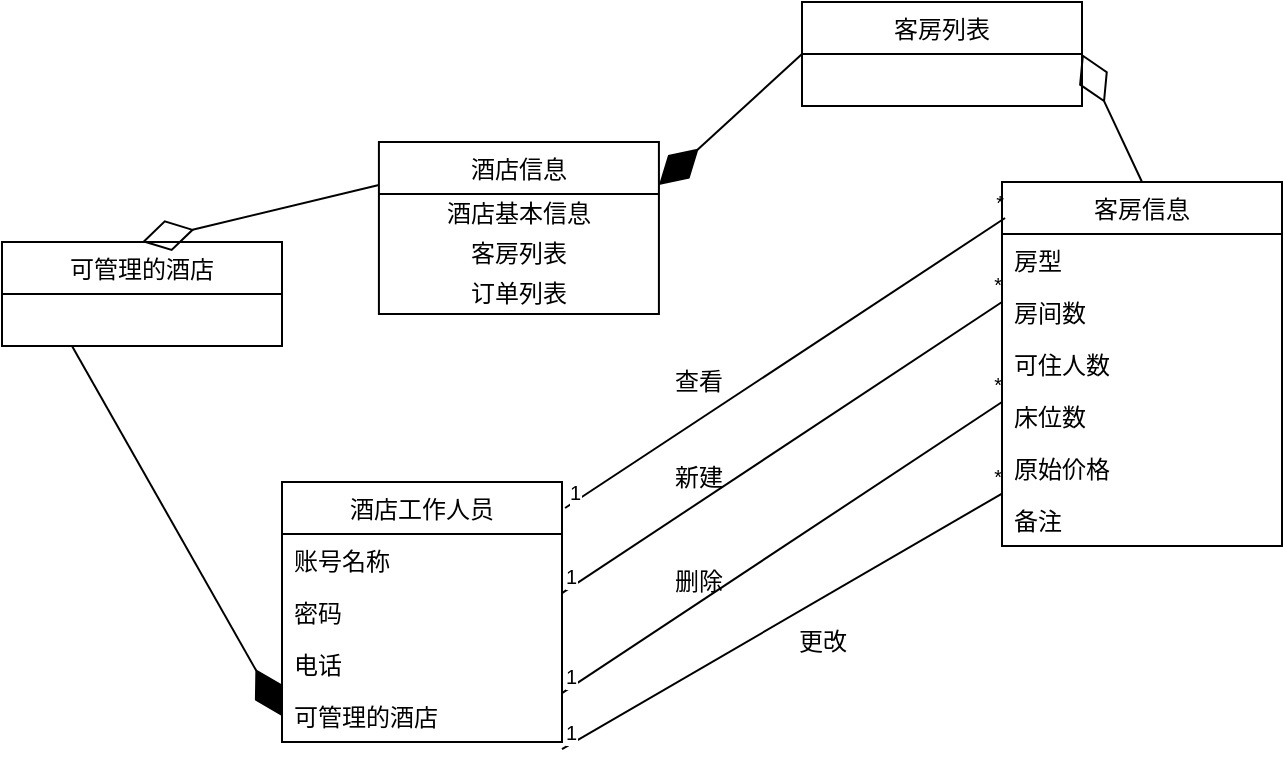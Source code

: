 <mxfile version="12.9.3" type="device"><diagram id="-fjF0_czHy0ig4_r4-5n" name="第 1 页"><mxGraphModel dx="768" dy="491" grid="1" gridSize="10" guides="1" tooltips="1" connect="1" arrows="1" fold="1" page="1" pageScale="1" pageWidth="827" pageHeight="1169" math="0" shadow="0"><root><mxCell id="0"/><mxCell id="1" parent="0"/><mxCell id="t6GV5ONM8ELmDWmFNCFk-21" value="" style="endArrow=none;html=1;entryX=0.011;entryY=0.099;entryDx=0;entryDy=0;exitX=1.011;exitY=0.1;exitDx=0;exitDy=0;exitPerimeter=0;entryPerimeter=0;" parent="1" source="t6GV5ONM8ELmDWmFNCFk-1" target="t6GV5ONM8ELmDWmFNCFk-29" edge="1"><mxGeometry relative="1" as="geometry"><mxPoint x="250" y="150" as="sourcePoint"/><mxPoint x="410" y="150" as="targetPoint"/></mxGeometry></mxCell><mxCell id="t6GV5ONM8ELmDWmFNCFk-22" value="1" style="resizable=0;html=1;align=left;verticalAlign=bottom;labelBackgroundColor=#ffffff;fontSize=10;" parent="t6GV5ONM8ELmDWmFNCFk-21" connectable="0" vertex="1"><mxGeometry x="-1" relative="1" as="geometry"/></mxCell><mxCell id="t6GV5ONM8ELmDWmFNCFk-23" value="*" style="resizable=0;html=1;align=right;verticalAlign=bottom;labelBackgroundColor=#ffffff;fontSize=10;" parent="t6GV5ONM8ELmDWmFNCFk-21" connectable="0" vertex="1"><mxGeometry x="1" relative="1" as="geometry"/></mxCell><mxCell id="t6GV5ONM8ELmDWmFNCFk-19" value="查看" style="text;html=1;align=center;verticalAlign=middle;resizable=0;points=[];autosize=1;rotation=0;" parent="1" vertex="1"><mxGeometry x="348.46" y="270" width="40" height="20" as="geometry"/></mxCell><mxCell id="t6GV5ONM8ELmDWmFNCFk-44" value="" style="endArrow=diamondThin;endFill=1;endSize=24;html=1;exitX=0.25;exitY=1;exitDx=0;exitDy=0;entryX=0;entryY=0.5;entryDx=0;entryDy=0;" parent="1" source="t6GV5ONM8ELmDWmFNCFk-13" target="t6GV5ONM8ELmDWmFNCFk-10" edge="1"><mxGeometry width="160" relative="1" as="geometry"><mxPoint x="430" y="280" as="sourcePoint"/><mxPoint x="590" y="280" as="targetPoint"/></mxGeometry></mxCell><mxCell id="t6GV5ONM8ELmDWmFNCFk-1" value="酒店工作人员" style="swimlane;fontStyle=0;childLayout=stackLayout;horizontal=1;startSize=26;fillColor=none;horizontalStack=0;resizeParent=1;resizeParentMax=0;resizeLast=0;collapsible=1;marginBottom=0;" parent="1" vertex="1"><mxGeometry x="160" y="330" width="140" height="130" as="geometry"/></mxCell><mxCell id="t6GV5ONM8ELmDWmFNCFk-2" value="账号名称" style="text;strokeColor=none;fillColor=none;align=left;verticalAlign=top;spacingLeft=4;spacingRight=4;overflow=hidden;rotatable=0;points=[[0,0.5],[1,0.5]];portConstraint=eastwest;" parent="t6GV5ONM8ELmDWmFNCFk-1" vertex="1"><mxGeometry y="26" width="140" height="26" as="geometry"/></mxCell><mxCell id="t6GV5ONM8ELmDWmFNCFk-3" value="密码" style="text;strokeColor=none;fillColor=none;align=left;verticalAlign=top;spacingLeft=4;spacingRight=4;overflow=hidden;rotatable=0;points=[[0,0.5],[1,0.5]];portConstraint=eastwest;" parent="t6GV5ONM8ELmDWmFNCFk-1" vertex="1"><mxGeometry y="52" width="140" height="26" as="geometry"/></mxCell><mxCell id="t6GV5ONM8ELmDWmFNCFk-4" value="电话" style="text;strokeColor=none;fillColor=none;align=left;verticalAlign=top;spacingLeft=4;spacingRight=4;overflow=hidden;rotatable=0;points=[[0,0.5],[1,0.5]];portConstraint=eastwest;" parent="t6GV5ONM8ELmDWmFNCFk-1" vertex="1"><mxGeometry y="78" width="140" height="26" as="geometry"/></mxCell><mxCell id="t6GV5ONM8ELmDWmFNCFk-10" value="可管理的酒店" style="text;strokeColor=none;fillColor=none;align=left;verticalAlign=top;spacingLeft=4;spacingRight=4;overflow=hidden;rotatable=0;points=[[0,0.5],[1,0.5]];portConstraint=eastwest;" parent="t6GV5ONM8ELmDWmFNCFk-1" vertex="1"><mxGeometry y="104" width="140" height="26" as="geometry"/></mxCell><mxCell id="t6GV5ONM8ELmDWmFNCFk-47" value="" style="endArrow=none;html=1;entryX=0.011;entryY=0.099;entryDx=0;entryDy=0;exitX=1.011;exitY=0.1;exitDx=0;exitDy=0;exitPerimeter=0;entryPerimeter=0;" parent="1" edge="1"><mxGeometry relative="1" as="geometry"><mxPoint x="300.0" y="385.56" as="sourcePoint"/><mxPoint x="520" y="240.004" as="targetPoint"/></mxGeometry></mxCell><mxCell id="t6GV5ONM8ELmDWmFNCFk-48" value="1" style="resizable=0;html=1;align=left;verticalAlign=bottom;labelBackgroundColor=#ffffff;fontSize=10;" parent="t6GV5ONM8ELmDWmFNCFk-47" connectable="0" vertex="1"><mxGeometry x="-1" relative="1" as="geometry"/></mxCell><mxCell id="t6GV5ONM8ELmDWmFNCFk-49" value="*" style="resizable=0;html=1;align=right;verticalAlign=bottom;labelBackgroundColor=#ffffff;fontSize=10;" parent="t6GV5ONM8ELmDWmFNCFk-47" connectable="0" vertex="1"><mxGeometry x="1" relative="1" as="geometry"/></mxCell><mxCell id="t6GV5ONM8ELmDWmFNCFk-50" value="新建" style="text;html=1;align=center;verticalAlign=middle;resizable=0;points=[];autosize=1;rotation=0;" parent="1" vertex="1"><mxGeometry x="348.46" y="318" width="40" height="20" as="geometry"/></mxCell><mxCell id="t6GV5ONM8ELmDWmFNCFk-51" value="" style="endArrow=none;html=1;entryX=0.011;entryY=0.099;entryDx=0;entryDy=0;exitX=1.011;exitY=0.1;exitDx=0;exitDy=0;exitPerimeter=0;entryPerimeter=0;" parent="1" edge="1"><mxGeometry relative="1" as="geometry"><mxPoint x="300.0" y="435.56" as="sourcePoint"/><mxPoint x="520" y="290.004" as="targetPoint"/></mxGeometry></mxCell><mxCell id="t6GV5ONM8ELmDWmFNCFk-52" value="1" style="resizable=0;html=1;align=left;verticalAlign=bottom;labelBackgroundColor=#ffffff;fontSize=10;" parent="t6GV5ONM8ELmDWmFNCFk-51" connectable="0" vertex="1"><mxGeometry x="-1" relative="1" as="geometry"/></mxCell><mxCell id="t6GV5ONM8ELmDWmFNCFk-53" value="*" style="resizable=0;html=1;align=right;verticalAlign=bottom;labelBackgroundColor=#ffffff;fontSize=10;" parent="t6GV5ONM8ELmDWmFNCFk-51" connectable="0" vertex="1"><mxGeometry x="1" relative="1" as="geometry"/></mxCell><mxCell id="t6GV5ONM8ELmDWmFNCFk-54" value="删除" style="text;html=1;align=center;verticalAlign=middle;resizable=0;points=[];autosize=1;rotation=0;" parent="1" vertex="1"><mxGeometry x="348.46" y="370" width="40" height="20" as="geometry"/></mxCell><mxCell id="t6GV5ONM8ELmDWmFNCFk-62" value="" style="endArrow=none;html=1;entryX=0;entryY=0.992;entryDx=0;entryDy=0;exitX=1.011;exitY=0.1;exitDx=0;exitDy=0;exitPerimeter=0;entryPerimeter=0;" parent="1" target="t6GV5ONM8ELmDWmFNCFk-35" edge="1"><mxGeometry relative="1" as="geometry"><mxPoint x="300" y="463.56" as="sourcePoint"/><mxPoint x="520" y="318.004" as="targetPoint"/></mxGeometry></mxCell><mxCell id="t6GV5ONM8ELmDWmFNCFk-63" value="1" style="resizable=0;html=1;align=left;verticalAlign=bottom;labelBackgroundColor=#ffffff;fontSize=10;" parent="t6GV5ONM8ELmDWmFNCFk-62" connectable="0" vertex="1"><mxGeometry x="-1" relative="1" as="geometry"/></mxCell><mxCell id="t6GV5ONM8ELmDWmFNCFk-64" value="*" style="resizable=0;html=1;align=right;verticalAlign=bottom;labelBackgroundColor=#ffffff;fontSize=10;" parent="t6GV5ONM8ELmDWmFNCFk-62" connectable="0" vertex="1"><mxGeometry x="1" relative="1" as="geometry"/></mxCell><mxCell id="t6GV5ONM8ELmDWmFNCFk-65" value="更改" style="text;html=1;align=center;verticalAlign=middle;resizable=0;points=[];autosize=1;rotation=0;" parent="1" vertex="1"><mxGeometry x="410.0" y="400" width="40" height="20" as="geometry"/></mxCell><mxCell id="t6GV5ONM8ELmDWmFNCFk-68" value="" style="endArrow=diamondThin;endFill=0;endSize=24;html=1;exitX=0.5;exitY=0;exitDx=0;exitDy=0;entryX=1;entryY=0.5;entryDx=0;entryDy=0;" parent="1" source="t6GV5ONM8ELmDWmFNCFk-29" target="t6GV5ONM8ELmDWmFNCFk-69" edge="1"><mxGeometry width="160" relative="1" as="geometry"><mxPoint x="640" y="140" as="sourcePoint"/><mxPoint x="440" y="5" as="targetPoint"/></mxGeometry></mxCell><mxCell id="t6GV5ONM8ELmDWmFNCFk-69" value="客房列表" style="swimlane;fontStyle=0;childLayout=stackLayout;horizontal=1;startSize=26;fillColor=none;horizontalStack=0;resizeParent=1;resizeParentMax=0;resizeLast=0;collapsible=1;marginBottom=0;" parent="1" vertex="1"><mxGeometry x="420" y="90" width="140" height="52" as="geometry"/></mxCell><mxCell id="t6GV5ONM8ELmDWmFNCFk-78" value="" style="endArrow=diamondThin;endFill=1;endSize=24;html=1;exitX=0;exitY=0.5;exitDx=0;exitDy=0;entryX=1;entryY=0.25;entryDx=0;entryDy=0;" parent="1" source="t6GV5ONM8ELmDWmFNCFk-69" target="t6GV5ONM8ELmDWmFNCFk-79" edge="1"><mxGeometry width="160" relative="1" as="geometry"><mxPoint x="270" y="110" as="sourcePoint"/><mxPoint x="360" y="361" as="targetPoint"/></mxGeometry></mxCell><mxCell id="t6GV5ONM8ELmDWmFNCFk-83" value="" style="endArrow=diamondThin;endFill=0;endSize=24;html=1;exitX=0;exitY=0.25;exitDx=0;exitDy=0;entryX=0.5;entryY=0;entryDx=0;entryDy=0;" parent="1" source="t6GV5ONM8ELmDWmFNCFk-79" target="t6GV5ONM8ELmDWmFNCFk-13" edge="1"><mxGeometry width="160" relative="1" as="geometry"><mxPoint x="155" y="149" as="sourcePoint"/><mxPoint x="125" y="83" as="targetPoint"/></mxGeometry></mxCell><mxCell id="t6GV5ONM8ELmDWmFNCFk-29" value="客房信息" style="swimlane;fontStyle=0;childLayout=stackLayout;horizontal=1;startSize=26;fillColor=none;horizontalStack=0;resizeParent=1;resizeParentMax=0;resizeLast=0;collapsible=1;marginBottom=0;" parent="1" vertex="1"><mxGeometry x="520" y="180" width="140" height="182" as="geometry"/></mxCell><mxCell id="t6GV5ONM8ELmDWmFNCFk-30" value="房型" style="text;strokeColor=none;fillColor=none;align=left;verticalAlign=top;spacingLeft=4;spacingRight=4;overflow=hidden;rotatable=0;points=[[0,0.5],[1,0.5]];portConstraint=eastwest;" parent="t6GV5ONM8ELmDWmFNCFk-29" vertex="1"><mxGeometry y="26" width="140" height="26" as="geometry"/></mxCell><mxCell id="t6GV5ONM8ELmDWmFNCFk-32" value="房间数" style="text;strokeColor=none;fillColor=none;align=left;verticalAlign=top;spacingLeft=4;spacingRight=4;overflow=hidden;rotatable=0;points=[[0,0.5],[1,0.5]];portConstraint=eastwest;" parent="t6GV5ONM8ELmDWmFNCFk-29" vertex="1"><mxGeometry y="52" width="140" height="26" as="geometry"/></mxCell><mxCell id="t6GV5ONM8ELmDWmFNCFk-33" value="可住人数" style="text;strokeColor=none;fillColor=none;align=left;verticalAlign=top;spacingLeft=4;spacingRight=4;overflow=hidden;rotatable=0;points=[[0,0.5],[1,0.5]];portConstraint=eastwest;" parent="t6GV5ONM8ELmDWmFNCFk-29" vertex="1"><mxGeometry y="78" width="140" height="26" as="geometry"/></mxCell><mxCell id="t6GV5ONM8ELmDWmFNCFk-34" value="床位数" style="text;strokeColor=none;fillColor=none;align=left;verticalAlign=top;spacingLeft=4;spacingRight=4;overflow=hidden;rotatable=0;points=[[0,0.5],[1,0.5]];portConstraint=eastwest;" parent="t6GV5ONM8ELmDWmFNCFk-29" vertex="1"><mxGeometry y="104" width="140" height="26" as="geometry"/></mxCell><mxCell id="t6GV5ONM8ELmDWmFNCFk-35" value="原始价格" style="text;strokeColor=none;fillColor=none;align=left;verticalAlign=top;spacingLeft=4;spacingRight=4;overflow=hidden;rotatable=0;points=[[0,0.5],[1,0.5]];portConstraint=eastwest;" parent="t6GV5ONM8ELmDWmFNCFk-29" vertex="1"><mxGeometry y="130" width="140" height="26" as="geometry"/></mxCell><mxCell id="t6GV5ONM8ELmDWmFNCFk-66" value="备注" style="text;strokeColor=none;fillColor=none;align=left;verticalAlign=top;spacingLeft=4;spacingRight=4;overflow=hidden;rotatable=0;points=[[0,0.5],[1,0.5]];portConstraint=eastwest;" parent="t6GV5ONM8ELmDWmFNCFk-29" vertex="1"><mxGeometry y="156" width="140" height="26" as="geometry"/></mxCell><mxCell id="t6GV5ONM8ELmDWmFNCFk-13" value="可管理的酒店" style="swimlane;fontStyle=0;childLayout=stackLayout;horizontal=1;startSize=26;fillColor=none;horizontalStack=0;resizeParent=1;resizeParentMax=0;resizeLast=0;collapsible=1;marginBottom=0;" parent="1" vertex="1"><mxGeometry x="20" y="210" width="140" height="52" as="geometry"/></mxCell><mxCell id="t6GV5ONM8ELmDWmFNCFk-79" value="酒店信息" style="swimlane;fontStyle=0;childLayout=stackLayout;horizontal=1;startSize=26;fillColor=none;horizontalStack=0;resizeParent=1;resizeParentMax=0;resizeLast=0;collapsible=1;marginBottom=0;" parent="1" vertex="1"><mxGeometry x="208.46" y="160" width="140" height="86" as="geometry"/></mxCell><mxCell id="t6GV5ONM8ELmDWmFNCFk-81" value="酒店基本信息" style="text;html=1;align=center;verticalAlign=middle;resizable=0;points=[];autosize=1;" parent="t6GV5ONM8ELmDWmFNCFk-79" vertex="1"><mxGeometry y="26" width="140" height="20" as="geometry"/></mxCell><mxCell id="t6GV5ONM8ELmDWmFNCFk-82" value="客房列表" style="text;html=1;align=center;verticalAlign=middle;resizable=0;points=[];autosize=1;" parent="t6GV5ONM8ELmDWmFNCFk-79" vertex="1"><mxGeometry y="46" width="140" height="20" as="geometry"/></mxCell><mxCell id="t6GV5ONM8ELmDWmFNCFk-85" value="订单列表" style="text;html=1;align=center;verticalAlign=middle;resizable=0;points=[];autosize=1;" parent="t6GV5ONM8ELmDWmFNCFk-79" vertex="1"><mxGeometry y="66" width="140" height="20" as="geometry"/></mxCell></root></mxGraphModel></diagram></mxfile>